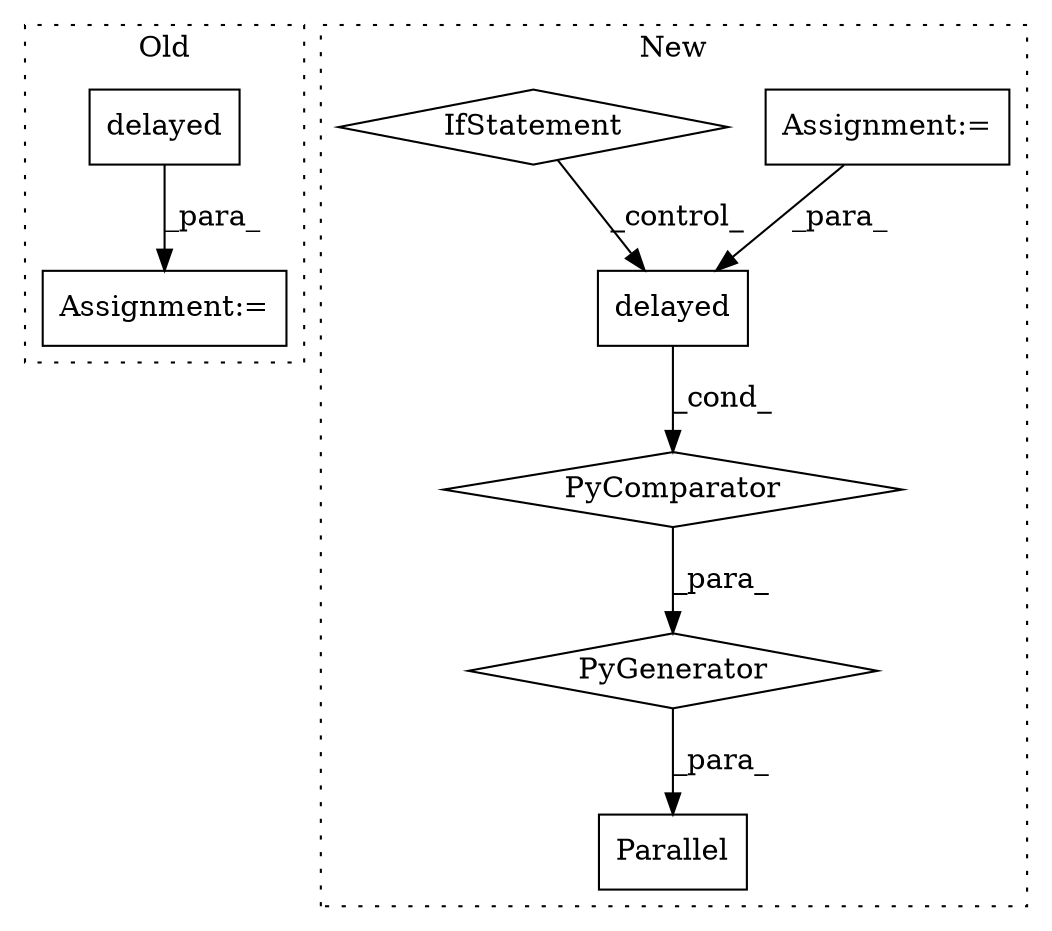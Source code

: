 digraph G {
subgraph cluster0 {
1 [label="delayed" a="32" s="13543,13599" l="8,1" shape="box"];
3 [label="Assignment:=" a="7" s="13524" l="1" shape="box"];
label = "Old";
style="dotted";
}
subgraph cluster1 {
2 [label="delayed" a="32" s="14960,14979" l="8,1" shape="box"];
4 [label="Assignment:=" a="7" s="14783" l="1" shape="box"];
5 [label="Parallel" a="32" s="15122,15135" l="9,1" shape="box"];
6 [label="IfStatement" a="25" s="15055" l="52" shape="diamond"];
7 [label="PyGenerator" a="107" s="14960" l="153" shape="diamond"];
8 [label="PyComparator" a="113" s="15055" l="52" shape="diamond"];
label = "New";
style="dotted";
}
1 -> 3 [label="_para_"];
2 -> 8 [label="_cond_"];
4 -> 2 [label="_para_"];
6 -> 2 [label="_control_"];
7 -> 5 [label="_para_"];
8 -> 7 [label="_para_"];
}